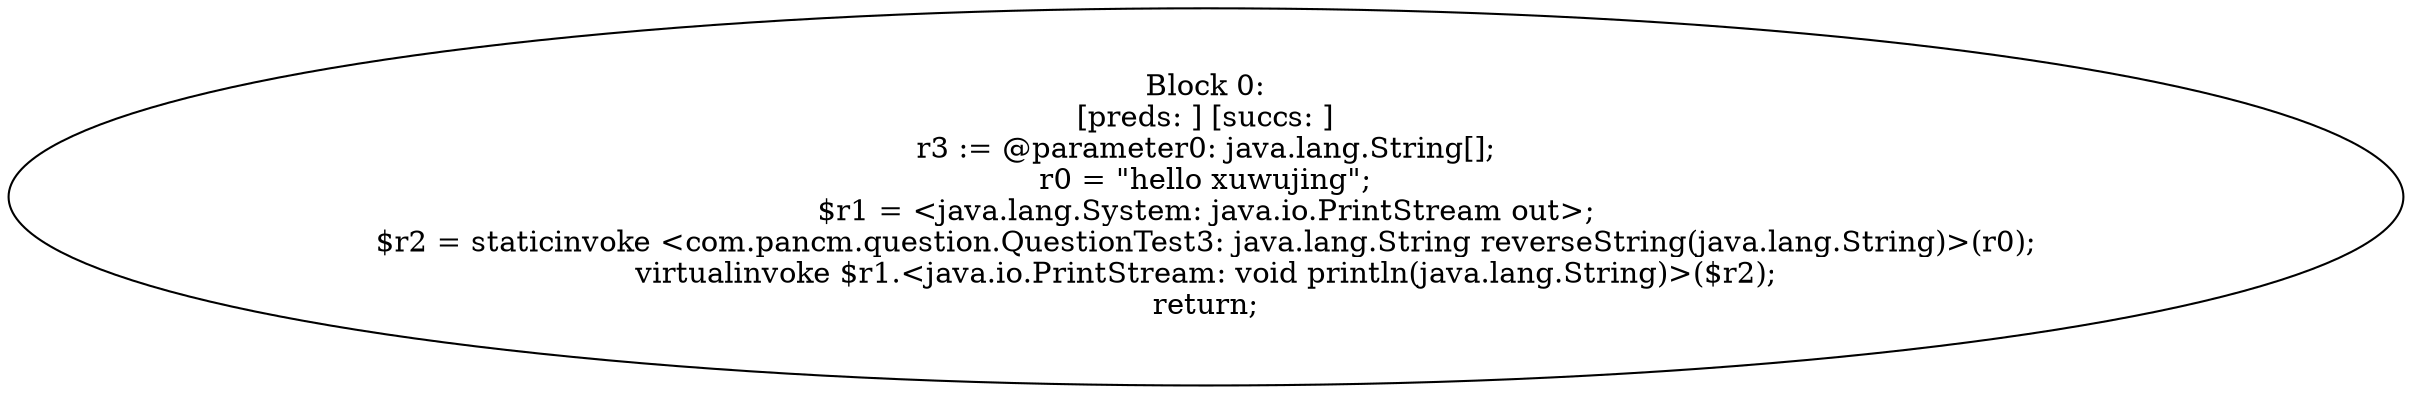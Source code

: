 digraph "unitGraph" {
    "Block 0:
[preds: ] [succs: ]
r3 := @parameter0: java.lang.String[];
r0 = \"hello xuwujing\";
$r1 = <java.lang.System: java.io.PrintStream out>;
$r2 = staticinvoke <com.pancm.question.QuestionTest3: java.lang.String reverseString(java.lang.String)>(r0);
virtualinvoke $r1.<java.io.PrintStream: void println(java.lang.String)>($r2);
return;
"
}

